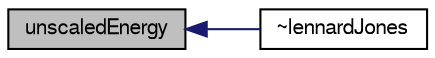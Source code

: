 digraph "unscaledEnergy"
{
  bgcolor="transparent";
  edge [fontname="FreeSans",fontsize="10",labelfontname="FreeSans",labelfontsize="10"];
  node [fontname="FreeSans",fontsize="10",shape=record];
  rankdir="LR";
  Node312 [label="unscaledEnergy",height=0.2,width=0.4,color="black", fillcolor="grey75", style="filled", fontcolor="black"];
  Node312 -> Node313 [dir="back",color="midnightblue",fontsize="10",style="solid",fontname="FreeSans"];
  Node313 [label="~lennardJones",height=0.2,width=0.4,color="black",URL="$a24462.html#a4a750a8a95e78f1afd7673a2c2cf9d42",tooltip="Destructor. "];
}
